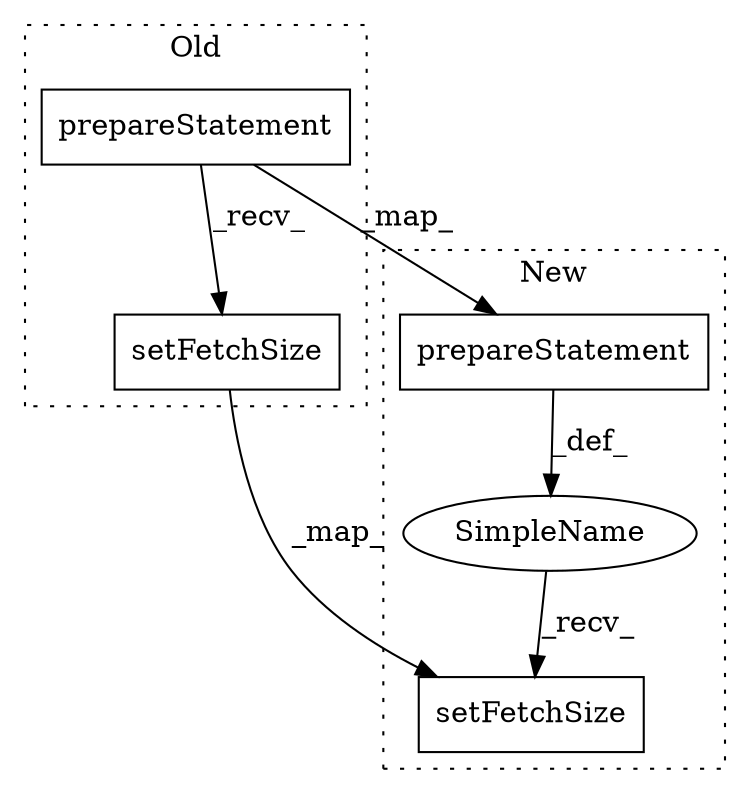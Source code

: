 digraph G {
subgraph cluster0 {
1 [label="setFetchSize" a="32" s="8612,8642" l="13,1" shape="box"];
4 [label="prepareStatement" a="32" s="8554,8589" l="17,1" shape="box"];
label = "Old";
style="dotted";
}
subgraph cluster1 {
2 [label="setFetchSize" a="32" s="12761,12791" l="13,1" shape="box"];
3 [label="SimpleName" a="42" s="12666" l="10" shape="ellipse"];
5 [label="prepareStatement" a="32" s="12687,12722" l="17,1" shape="box"];
label = "New";
style="dotted";
}
1 -> 2 [label="_map_"];
3 -> 2 [label="_recv_"];
4 -> 1 [label="_recv_"];
4 -> 5 [label="_map_"];
5 -> 3 [label="_def_"];
}
